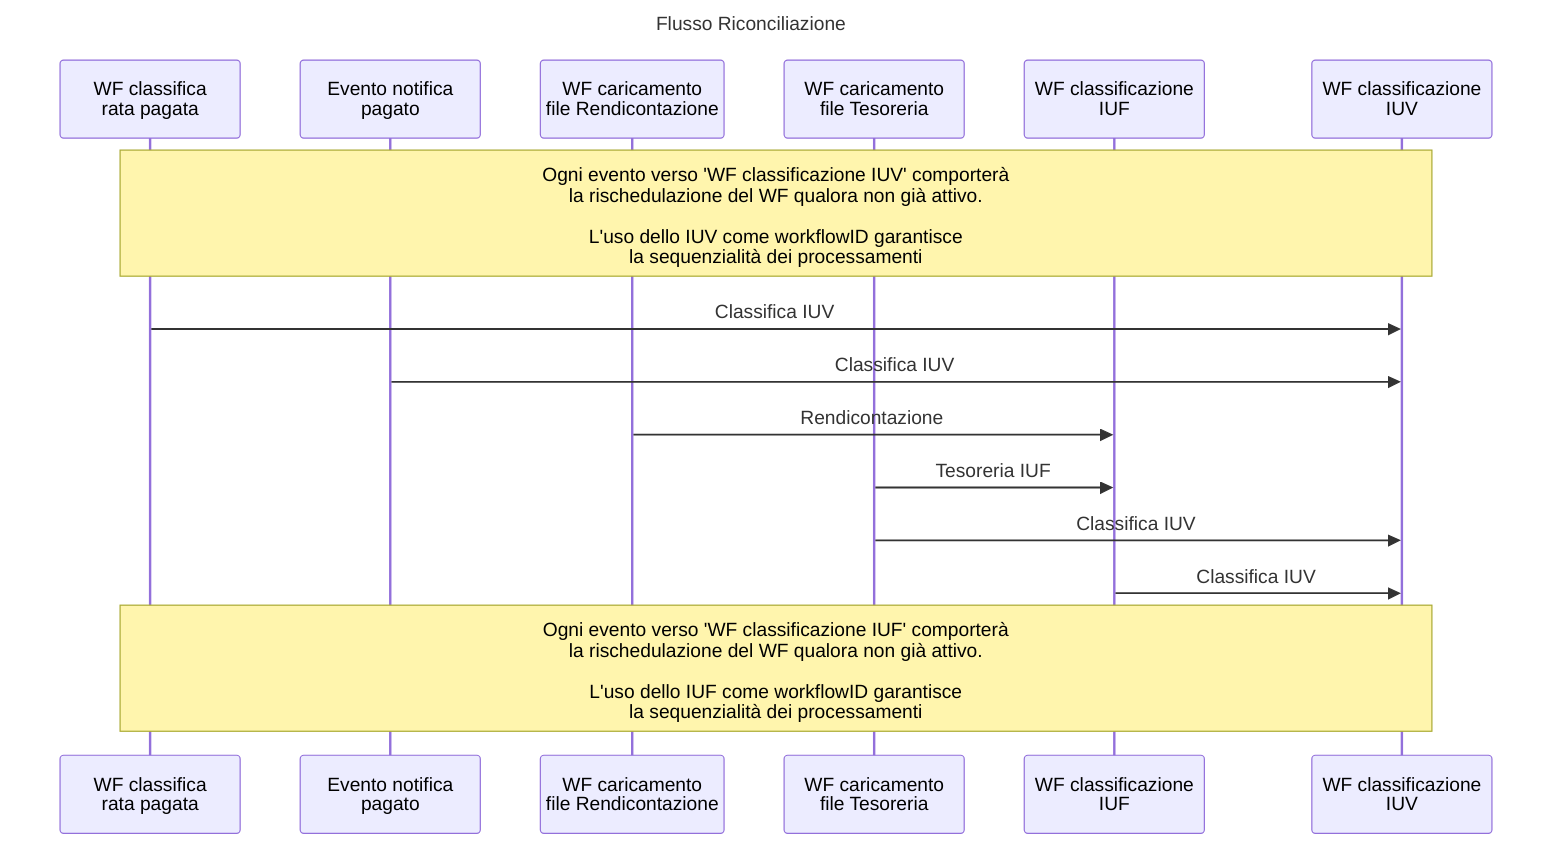 ---
title: Flusso Riconciliazione
---
sequenceDiagram
    participant WF_RT as WF classifica<BR />rata pagata
    participant EV_RT_N as Evento notifica<BR />pagato
    participant WF_R as WF caricamento<BR />file Rendicontazione
    participant WF_T as WF caricamento<BR />file Tesoreria
    participant WF_CLS_IUF as WF classificazione<BR />IUF
    participant WF_CLS_IUV as WF classificazione<BR />IUV

    note over WF_RT,WF_CLS_IUV: Ogni evento verso 'WF classificazione IUV' comporterà<BR />la rischedulazione del WF qualora non già attivo.<BR/><BR/>L'uso dello IUV come workflowID garantisce<BR />la sequenzialità dei processamenti

    WF_RT ->> WF_CLS_IUV: Classifica IUV
    EV_RT_N ->> WF_CLS_IUV: Classifica IUV
    WF_R ->> WF_CLS_IUF: Rendicontazione
    WF_T ->> WF_CLS_IUF: Tesoreria IUF
    WF_T ->> WF_CLS_IUV: Classifica IUV
    WF_CLS_IUF ->> WF_CLS_IUV: Classifica IUV

    note over WF_RT,WF_CLS_IUV: Ogni evento verso 'WF classificazione IUF' comporterà<BR />la rischedulazione del WF qualora non già attivo.<BR/><BR/>L'uso dello IUF come workflowID garantisce<BR />la sequenzialità dei processamenti
